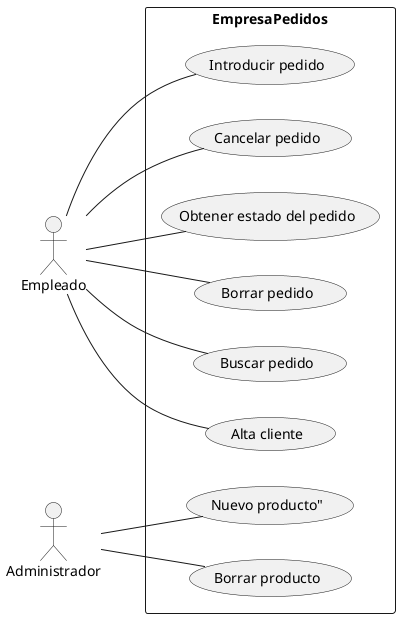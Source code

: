 @startuml
left to right direction

rectangle EmpresaPedidos{
usecase "Introducir pedido" as CU1
usecase "Cancelar pedido" as CU2
usecase "Obtener estado del pedido" as CU3
usecase "Borrar pedido" as CU4
usecase "Buscar pedido" as CU5
usecase "Alta cliente" as CU6
usecase "Nuevo producto"" as CU7
usecase "Borrar producto" as CU8
}

:Empleado: -- CU1
:Empleado: -- CU2
:Empleado: -- CU3
:Empleado: -- CU4
:Empleado: -- CU5
:Empleado: -- CU6
:Administrador: -- CU7
:Administrador: -- CU8



@enduml